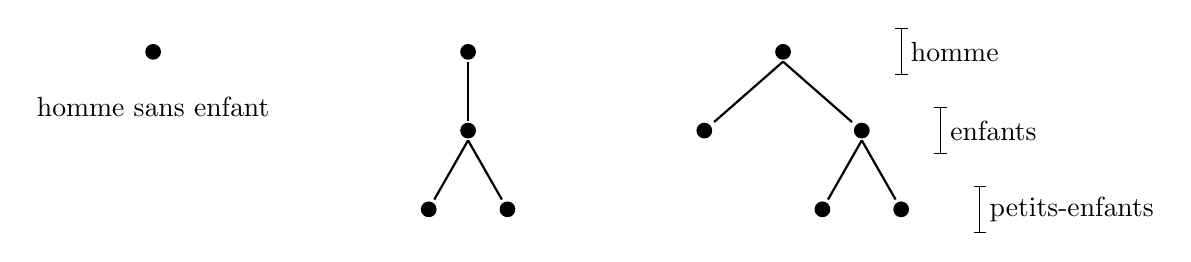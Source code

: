 \begin{tikzpicture}

\tikzstyle{line} = [draw,  thick]


\begin{scope}[yshift=0cm]
\fill circle (0.1) node(P1){};

\node[below=3ex] at (P1) {homme sans enfant};

\end{scope}

\begin{scope}[yshift=0cm,xshift=4cm]
\fill circle (0.1) node(P1) {};
\fill (P1)+(0,-1) circle (0.1) node(P2) {};
\fill (P2)+(-0.5,-1) circle (0.1) node(P4) {};
\fill (P2)+(0.5,-1) circle (0.1) node(P5){};


% Draw arrows between elements
\path[line] (P1.south) -- node [above] {} (P2);
\path[line] (P2.south) -- node [above] {} (P4);
\path[line] (P2.south) -- node [above] {} (P5);

\end{scope}

\begin{scope}[xshift=8cm]
\fill circle (0.1) node(P1) {};
\fill (P1)+(-1,-1) circle (0.1) node(P2) {};
\fill (P1)+(1,-1) circle (0.1) node(P3){};
\fill (P3)+(-0.5,-1) circle (0.1) node(P6) {};
\fill (P3)+(0.5,-1) circle (0.1) node(P7) {};

% Draw arrows between elements
\path[line] (P1.south) -- node [above] {} (P2);
\path[line] (P1.south) -- node [above] {} (P3);
\path[line] (P3.south) -- node [above] {} (P6);
\path[line] (P3.south) -- node [above] {} (P7);

\draw[|-|] (1.5,0.3)--+(0,-0.6) node[midway, right] {homme};
\draw[|-|] (2,-0.7)--+(0,-0.6) node[midway, right] {enfants};
\draw[|-|] (2.5,-1.7)--+(0,-0.6) node[midway, right] {petits-enfants};
\end{scope}

\end{tikzpicture}